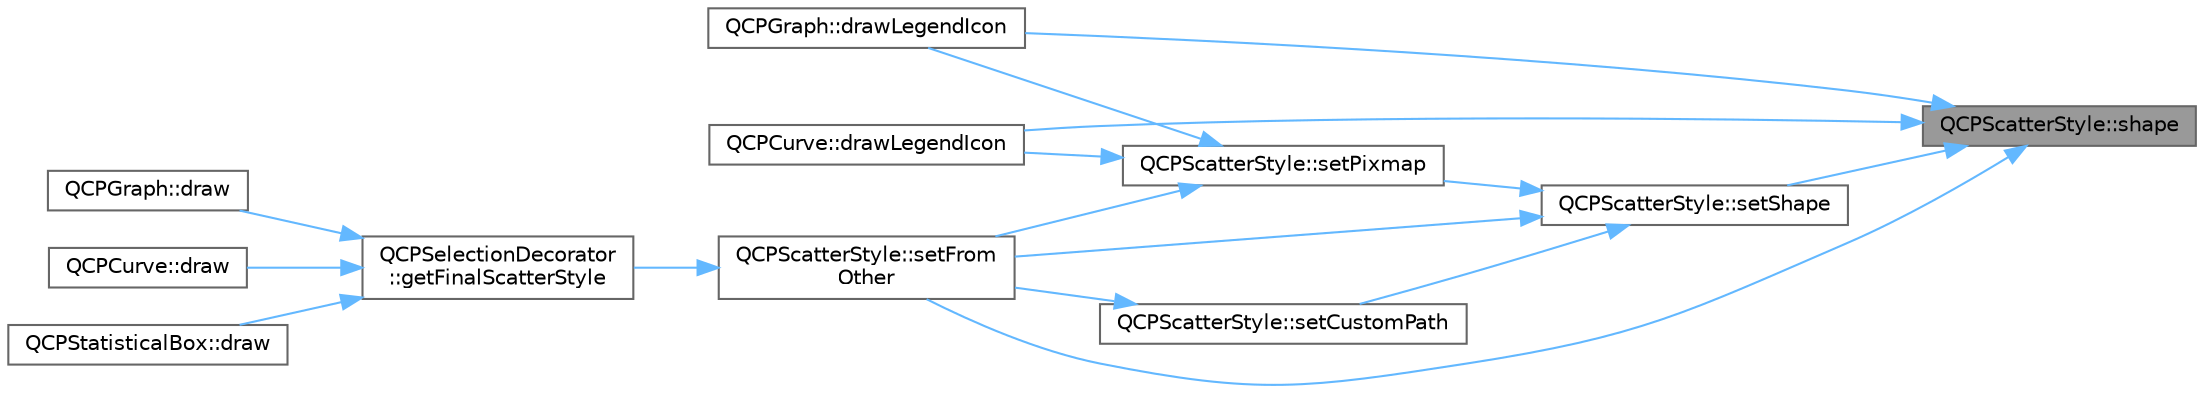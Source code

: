 digraph "QCPScatterStyle::shape"
{
 // LATEX_PDF_SIZE
  bgcolor="transparent";
  edge [fontname=Helvetica,fontsize=10,labelfontname=Helvetica,labelfontsize=10];
  node [fontname=Helvetica,fontsize=10,shape=box,height=0.2,width=0.4];
  rankdir="RL";
  Node1 [label="QCPScatterStyle::shape",height=0.2,width=0.4,color="gray40", fillcolor="grey60", style="filled", fontcolor="black",tooltip=" "];
  Node1 -> Node2 [dir="back",color="steelblue1",style="solid"];
  Node2 [label="QCPGraph::drawLegendIcon",height=0.2,width=0.4,color="grey40", fillcolor="white", style="filled",URL="$class_q_c_p_graph.html#a6efbab06c400bdb15e28b2d0a4ecc18a",tooltip=" "];
  Node1 -> Node3 [dir="back",color="steelblue1",style="solid"];
  Node3 [label="QCPCurve::drawLegendIcon",height=0.2,width=0.4,color="grey40", fillcolor="white", style="filled",URL="$class_q_c_p_curve.html#aac6e94afbce4002d2cd7793250154e84",tooltip=" "];
  Node1 -> Node4 [dir="back",color="steelblue1",style="solid"];
  Node4 [label="QCPScatterStyle::setFrom\lOther",height=0.2,width=0.4,color="grey40", fillcolor="white", style="filled",URL="$class_q_c_p_scatter_style.html#a7d59ba8864914f765817841089e436f1",tooltip=" "];
  Node4 -> Node5 [dir="back",color="steelblue1",style="solid"];
  Node5 [label="QCPSelectionDecorator\l::getFinalScatterStyle",height=0.2,width=0.4,color="grey40", fillcolor="white", style="filled",URL="$class_q_c_p_selection_decorator.html#a1277b373248896bc70e8cc1de96da9fa",tooltip=" "];
  Node5 -> Node6 [dir="back",color="steelblue1",style="solid"];
  Node6 [label="QCPGraph::draw",height=0.2,width=0.4,color="grey40", fillcolor="white", style="filled",URL="$class_q_c_p_graph.html#a2b0849598f06e834b43ce18cd13bcdc3",tooltip=" "];
  Node5 -> Node7 [dir="back",color="steelblue1",style="solid"];
  Node7 [label="QCPCurve::draw",height=0.2,width=0.4,color="grey40", fillcolor="white", style="filled",URL="$class_q_c_p_curve.html#ac199d41d23865cd68bd7b598308a4433",tooltip=" "];
  Node5 -> Node8 [dir="back",color="steelblue1",style="solid"];
  Node8 [label="QCPStatisticalBox::draw",height=0.2,width=0.4,color="grey40", fillcolor="white", style="filled",URL="$class_q_c_p_statistical_box.html#afcff35fa79728cfe10e80e0702014fea",tooltip=" "];
  Node1 -> Node9 [dir="back",color="steelblue1",style="solid"];
  Node9 [label="QCPScatterStyle::setShape",height=0.2,width=0.4,color="grey40", fillcolor="white", style="filled",URL="$class_q_c_p_scatter_style.html#a7c641c4d4c6d29cb705d3887cfce91c1",tooltip=" "];
  Node9 -> Node10 [dir="back",color="steelblue1",style="solid"];
  Node10 [label="QCPScatterStyle::setCustomPath",height=0.2,width=0.4,color="grey40", fillcolor="white", style="filled",URL="$class_q_c_p_scatter_style.html#a96a3e949f90b2afe5677ca9412a12a1e",tooltip=" "];
  Node10 -> Node4 [dir="back",color="steelblue1",style="solid"];
  Node9 -> Node4 [dir="back",color="steelblue1",style="solid"];
  Node9 -> Node11 [dir="back",color="steelblue1",style="solid"];
  Node11 [label="QCPScatterStyle::setPixmap",height=0.2,width=0.4,color="grey40", fillcolor="white", style="filled",URL="$class_q_c_p_scatter_style.html#a5fb611d46acfac520d7b89a1c71d9246",tooltip=" "];
  Node11 -> Node2 [dir="back",color="steelblue1",style="solid"];
  Node11 -> Node3 [dir="back",color="steelblue1",style="solid"];
  Node11 -> Node4 [dir="back",color="steelblue1",style="solid"];
}
